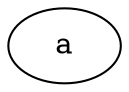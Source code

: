 /*
because dot uses strtok() to parse strings
it does not detect unusual strings or empty
strings like:
style=",,,,,,";
when expected something like:
style="invis,dotted";

It is easy to fix to have a warning on such strings
Here is a test:
*/
digraph "strtok"
{
 style=",,,,,,,,,,,,,,,,";
 "a";
}

